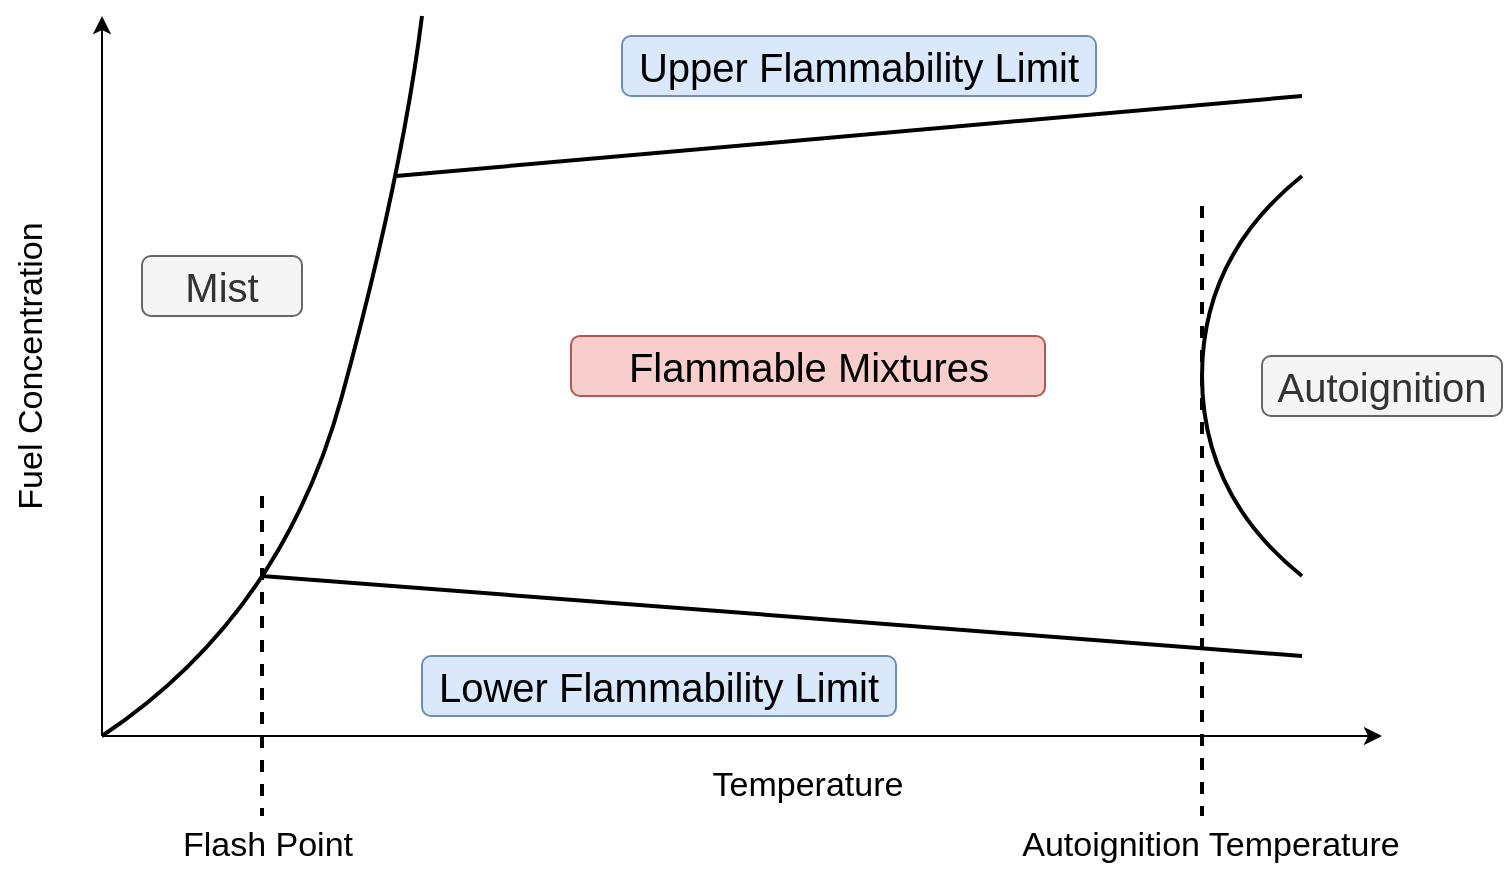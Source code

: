 <mxfile version="14.6.13" type="device"><diagram id="HVtfJwE7s3kb_wiOzbAV" name="Page-1"><mxGraphModel dx="763" dy="593" grid="1" gridSize="10" guides="1" tooltips="1" connect="1" arrows="1" fold="1" page="1" pageScale="1" pageWidth="827" pageHeight="1169" math="0" shadow="0"><root><mxCell id="0"/><mxCell id="1" parent="0"/><mxCell id="DRQn8eTPgleMf0ZmD7VK-1" value="" style="endArrow=classic;html=1;" edge="1" parent="1"><mxGeometry width="50" height="50" relative="1" as="geometry"><mxPoint x="160" y="440" as="sourcePoint"/><mxPoint x="800" y="440" as="targetPoint"/></mxGeometry></mxCell><mxCell id="DRQn8eTPgleMf0ZmD7VK-2" value="" style="endArrow=classic;html=1;" edge="1" parent="1"><mxGeometry width="50" height="50" relative="1" as="geometry"><mxPoint x="160" y="440" as="sourcePoint"/><mxPoint x="160" y="80" as="targetPoint"/></mxGeometry></mxCell><mxCell id="DRQn8eTPgleMf0ZmD7VK-3" value="Temperature" style="text;html=1;strokeColor=none;fillColor=none;align=center;verticalAlign=middle;whiteSpace=wrap;rounded=0;fontSize=17;" vertex="1" parent="1"><mxGeometry x="440" y="450" width="146" height="30" as="geometry"/></mxCell><mxCell id="DRQn8eTPgleMf0ZmD7VK-5" value="Fuel Concentration" style="text;html=1;strokeColor=none;fillColor=none;align=center;verticalAlign=middle;whiteSpace=wrap;rounded=0;fontSize=17;rotation=270;" vertex="1" parent="1"><mxGeometry x="20" y="240" width="210" height="30" as="geometry"/></mxCell><mxCell id="DRQn8eTPgleMf0ZmD7VK-7" value="" style="curved=1;endArrow=none;html=1;fontSize=20;endFill=0;strokeWidth=2;" edge="1" parent="1"><mxGeometry width="50" height="50" relative="1" as="geometry"><mxPoint x="160" y="440" as="sourcePoint"/><mxPoint x="320" y="80" as="targetPoint"/><Array as="points"><mxPoint x="250" y="380"/><mxPoint x="310" y="160"/></Array></mxGeometry></mxCell><mxCell id="DRQn8eTPgleMf0ZmD7VK-8" value="" style="endArrow=none;html=1;fontSize=20;strokeWidth=2;" edge="1" parent="1"><mxGeometry width="50" height="50" relative="1" as="geometry"><mxPoint x="240" y="360" as="sourcePoint"/><mxPoint x="760" y="400" as="targetPoint"/></mxGeometry></mxCell><mxCell id="DRQn8eTPgleMf0ZmD7VK-9" value="" style="endArrow=none;html=1;fontSize=20;strokeWidth=2;" edge="1" parent="1"><mxGeometry width="50" height="50" relative="1" as="geometry"><mxPoint x="307" y="160" as="sourcePoint"/><mxPoint x="760" y="120" as="targetPoint"/></mxGeometry></mxCell><mxCell id="DRQn8eTPgleMf0ZmD7VK-10" value="" style="curved=1;endArrow=none;html=1;fontSize=20;endFill=0;strokeWidth=2;" edge="1" parent="1"><mxGeometry width="50" height="50" relative="1" as="geometry"><mxPoint x="760" y="360" as="sourcePoint"/><mxPoint x="760" y="160" as="targetPoint"/><Array as="points"><mxPoint x="710" y="320"/><mxPoint x="710" y="200"/></Array></mxGeometry></mxCell><mxCell id="DRQn8eTPgleMf0ZmD7VK-11" value="Mist" style="rounded=1;whiteSpace=wrap;html=1;fontSize=20;fillColor=#f5f5f5;strokeColor=#666666;fontColor=#333333;" vertex="1" parent="1"><mxGeometry x="180" y="200" width="80" height="30" as="geometry"/></mxCell><mxCell id="DRQn8eTPgleMf0ZmD7VK-12" value="Upper Flammability Limit" style="rounded=1;whiteSpace=wrap;html=1;fontSize=20;fillColor=#dae8fc;strokeColor=#6c8ebf;" vertex="1" parent="1"><mxGeometry x="420" y="90" width="237" height="30" as="geometry"/></mxCell><mxCell id="DRQn8eTPgleMf0ZmD7VK-13" value="Lower Flammability Limit" style="rounded=1;whiteSpace=wrap;html=1;fontSize=20;fillColor=#dae8fc;strokeColor=#6c8ebf;" vertex="1" parent="1"><mxGeometry x="320" y="400" width="237" height="30" as="geometry"/></mxCell><mxCell id="DRQn8eTPgleMf0ZmD7VK-14" value="Autoignition" style="rounded=1;whiteSpace=wrap;html=1;fontSize=20;fillColor=#f5f5f5;strokeColor=#666666;fontColor=#333333;" vertex="1" parent="1"><mxGeometry x="740" y="250" width="120" height="30" as="geometry"/></mxCell><mxCell id="DRQn8eTPgleMf0ZmD7VK-15" value="Flammable Mixtures" style="rounded=1;whiteSpace=wrap;html=1;fontSize=20;fillColor=#f8cecc;strokeColor=#b85450;" vertex="1" parent="1"><mxGeometry x="394.5" y="240" width="237" height="30" as="geometry"/></mxCell><mxCell id="DRQn8eTPgleMf0ZmD7VK-17" value="" style="endArrow=none;dashed=1;html=1;fontSize=17;strokeWidth=2;" edge="1" parent="1"><mxGeometry width="50" height="50" relative="1" as="geometry"><mxPoint x="240" y="320" as="sourcePoint"/><mxPoint x="240" y="480" as="targetPoint"/></mxGeometry></mxCell><mxCell id="DRQn8eTPgleMf0ZmD7VK-18" value="" style="endArrow=none;dashed=1;html=1;fontSize=17;strokeWidth=2;" edge="1" parent="1"><mxGeometry width="50" height="50" relative="1" as="geometry"><mxPoint x="710" y="175" as="sourcePoint"/><mxPoint x="710" y="480" as="targetPoint"/></mxGeometry></mxCell><mxCell id="DRQn8eTPgleMf0ZmD7VK-20" value="Flash Point" style="text;html=1;strokeColor=none;fillColor=none;align=center;verticalAlign=middle;whiteSpace=wrap;rounded=0;fontSize=17;" vertex="1" parent="1"><mxGeometry x="170" y="480" width="146" height="30" as="geometry"/></mxCell><mxCell id="DRQn8eTPgleMf0ZmD7VK-21" value="Autoignition Temperature" style="text;html=1;strokeColor=none;fillColor=none;align=center;verticalAlign=middle;whiteSpace=wrap;rounded=0;fontSize=17;" vertex="1" parent="1"><mxGeometry x="610" y="480" width="208.5" height="30" as="geometry"/></mxCell></root></mxGraphModel></diagram></mxfile>